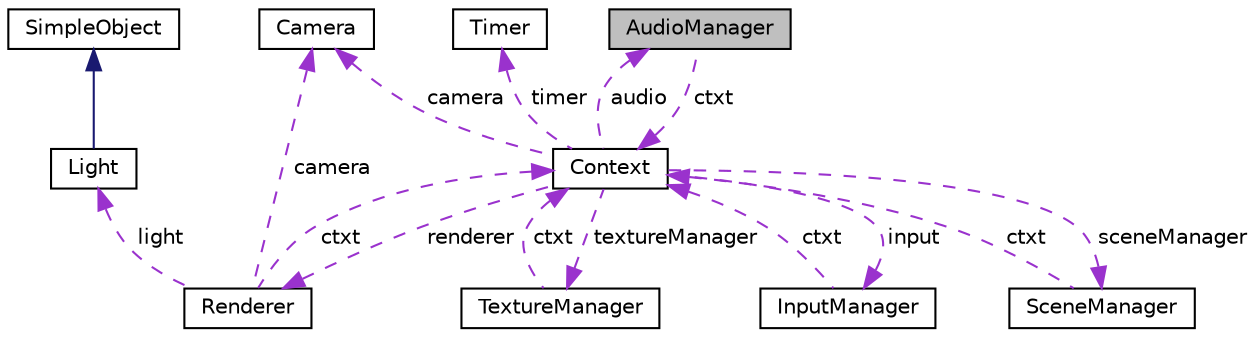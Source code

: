 digraph "AudioManager"
{
  edge [fontname="Helvetica",fontsize="10",labelfontname="Helvetica",labelfontsize="10"];
  node [fontname="Helvetica",fontsize="10",shape=record];
  Node1 [label="AudioManager",height=0.2,width=0.4,color="black", fillcolor="grey75", style="filled" fontcolor="black"];
  Node2 -> Node1 [dir="back",color="darkorchid3",fontsize="10",style="dashed",label=" ctxt" ,fontname="Helvetica"];
  Node2 [label="Context",height=0.2,width=0.4,color="black", fillcolor="white", style="filled",URL="$class_context.html"];
  Node3 -> Node2 [dir="back",color="darkorchid3",fontsize="10",style="dashed",label=" renderer" ,fontname="Helvetica"];
  Node3 [label="Renderer",height=0.2,width=0.4,color="black", fillcolor="white", style="filled",URL="$class_renderer.html"];
  Node4 -> Node3 [dir="back",color="darkorchid3",fontsize="10",style="dashed",label=" light" ,fontname="Helvetica"];
  Node4 [label="Light",height=0.2,width=0.4,color="black", fillcolor="white", style="filled",URL="$class_light.html"];
  Node5 -> Node4 [dir="back",color="midnightblue",fontsize="10",style="solid",fontname="Helvetica"];
  Node5 [label="SimpleObject",height=0.2,width=0.4,color="black", fillcolor="white", style="filled",URL="$class_simple_object.html"];
  Node2 -> Node3 [dir="back",color="darkorchid3",fontsize="10",style="dashed",label=" ctxt" ,fontname="Helvetica"];
  Node6 -> Node3 [dir="back",color="darkorchid3",fontsize="10",style="dashed",label=" camera" ,fontname="Helvetica"];
  Node6 [label="Camera",height=0.2,width=0.4,color="black", fillcolor="white", style="filled",URL="$class_camera.html"];
  Node1 -> Node2 [dir="back",color="darkorchid3",fontsize="10",style="dashed",label=" audio" ,fontname="Helvetica"];
  Node7 -> Node2 [dir="back",color="darkorchid3",fontsize="10",style="dashed",label=" textureManager" ,fontname="Helvetica"];
  Node7 [label="TextureManager",height=0.2,width=0.4,color="black", fillcolor="white", style="filled",URL="$class_texture_manager.html"];
  Node2 -> Node7 [dir="back",color="darkorchid3",fontsize="10",style="dashed",label=" ctxt" ,fontname="Helvetica"];
  Node6 -> Node2 [dir="back",color="darkorchid3",fontsize="10",style="dashed",label=" camera" ,fontname="Helvetica"];
  Node8 -> Node2 [dir="back",color="darkorchid3",fontsize="10",style="dashed",label=" input" ,fontname="Helvetica"];
  Node8 [label="InputManager",height=0.2,width=0.4,color="black", fillcolor="white", style="filled",URL="$class_input_manager.html"];
  Node2 -> Node8 [dir="back",color="darkorchid3",fontsize="10",style="dashed",label=" ctxt" ,fontname="Helvetica"];
  Node9 -> Node2 [dir="back",color="darkorchid3",fontsize="10",style="dashed",label=" sceneManager" ,fontname="Helvetica"];
  Node9 [label="SceneManager",height=0.2,width=0.4,color="black", fillcolor="white", style="filled",URL="$class_scene_manager.html"];
  Node2 -> Node9 [dir="back",color="darkorchid3",fontsize="10",style="dashed",label=" ctxt" ,fontname="Helvetica"];
  Node10 -> Node2 [dir="back",color="darkorchid3",fontsize="10",style="dashed",label=" timer" ,fontname="Helvetica"];
  Node10 [label="Timer",height=0.2,width=0.4,color="black", fillcolor="white", style="filled",URL="$class_timer.html"];
}
